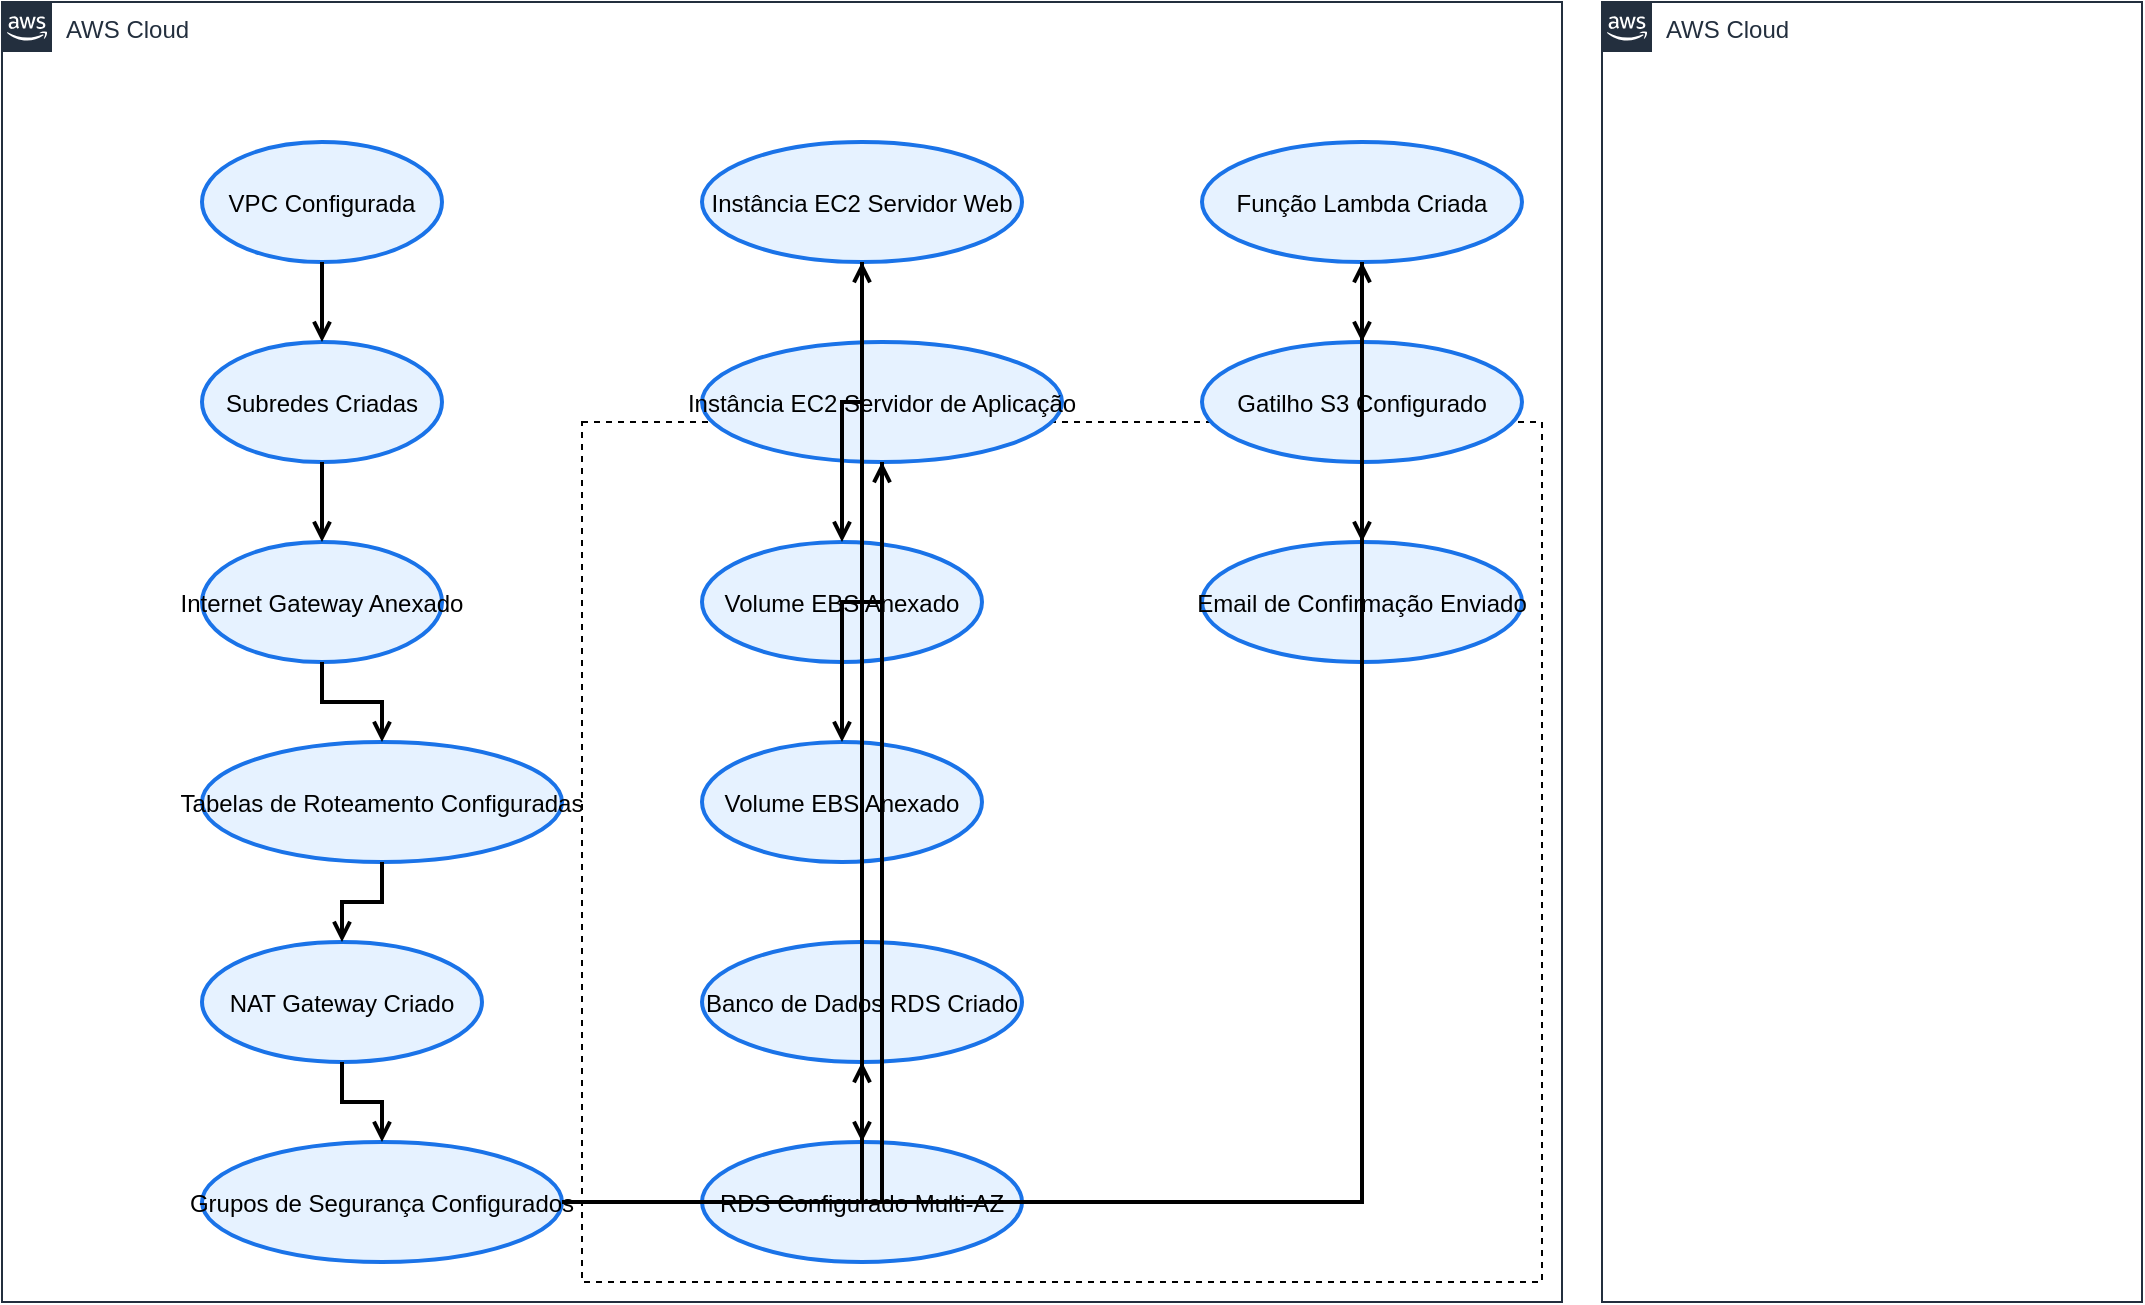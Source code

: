 <mxfile version="24.6.2" type="github">
  <diagram id="Ht1M8jgEwFfnCIfOTk4-" name="Page-1">
    <mxGraphModel dx="1422" dy="762" grid="1" gridSize="10" guides="1" tooltips="1" connect="1" arrows="1" fold="1" page="1" pageScale="1" pageWidth="1169" pageHeight="827" math="0" shadow="0">
      <root>
        <mxCell id="0" />
        <mxCell id="1" parent="0" />
        <mxCell id="UEzPUAAOIrF-is8g5C7q-107" value="" style="rounded=0;whiteSpace=wrap;html=1;labelBackgroundColor=none;fillColor=none;dashed=1;container=1;pointerEvents=0;collapsible=0;recursiveResize=0;" parent="1" vertex="1">
          <mxGeometry x="340" y="290" width="480" height="430" as="geometry" />
        </mxCell>
        <mxCell id="UEzPUAAOIrF-is8g5C7q-74" value="AWS Cloud" style="points=[[0,0],[0.25,0],[0.5,0],[0.75,0],[1,0],[1,0.25],[1,0.5],[1,0.75],[1,1],[0.75,1],[0.5,1],[0.25,1],[0,1],[0,0.75],[0,0.5],[0,0.25]];outlineConnect=0;gradientColor=none;html=1;whiteSpace=wrap;fontSize=12;fontStyle=0;shape=mxgraph.aws4.group;grIcon=mxgraph.aws4.group_aws_cloud_alt;strokeColor=#232F3E;fillColor=none;verticalAlign=top;align=left;spacingLeft=30;fontColor=#232F3E;dashed=0;labelBackgroundColor=#ffffff;container=1;pointerEvents=0;collapsible=0;recursiveResize=0;" parent="1" vertex="1">
          <mxGeometry x="50" y="80" width="780" height="650" as="geometry" />
        </mxCell>
        <mxCell id="UEzPUAAOIrF-is8g5C7q-75" value="AWS Cloud" style="points=[[0,0],[0.25,0],[0.5,0],[0.75,0],[1,0],[1,0.25],[1,0.5],[1,0.75],[1,1],[0.75,1],[0.5,1],[0.25,1],[0,1],[0,0.75],[0,0.5],[0,0.25]];outlineConnect=0;gradientColor=none;html=1;whiteSpace=wrap;fontSize=12;fontStyle=0;shape=mxgraph.aws4.group;grIcon=mxgraph.aws4.group_aws_cloud_alt;strokeColor=#232F3E;fillColor=none;verticalAlign=top;align=left;spacingLeft=30;fontColor=#232F3E;dashed=0;labelBackgroundColor=#ffffff;container=1;pointerEvents=0;collapsible=0;recursiveResize=0;" parent="1" vertex="1">
          <mxGeometry x="850" y="80" width="270" height="650" as="geometry" />
        </mxCell>
        
        <mxCell id="vpc" value="VPC Configurada" style="shape=ellipse;fillColor=#E6F2FF;strokeColor=#1A73E8;strokeWidth=2;fontColor=#000000;" parent="1" vertex="1">
          <mxGeometry x="150" y="150" width="120" height="60" as="geometry" />
        </mxCell>
        <mxCell id="subnet" value="Subredes Criadas" style="shape=ellipse;fillColor=#E6F2FF;strokeColor=#1A73E8;strokeWidth=2;fontColor=#000000;" parent="1" vertex="1">
          <mxGeometry x="150" y="250" width="120" height="60" as="geometry" />
        </mxCell>
        <mxCell id="igw" value="Internet Gateway Anexado" style="shape=ellipse;fillColor=#E6F2FF;strokeColor=#1A73E8;strokeWidth=2;fontColor=#000000;" parent="1" vertex="1">
          <mxGeometry x="150" y="350" width="120" height="60" as="geometry" />
        </mxCell>
        <mxCell id="routing" value="Tabelas de Roteamento Configuradas" style="shape=ellipse;fillColor=#E6F2FF;strokeColor=#1A73E8;strokeWidth=2;fontColor=#000000;" parent="1" vertex="1">
          <mxGeometry x="150" y="450" width="180" height="60" as="geometry" />
        </mxCell>
        <mxCell id="nat" value="NAT Gateway Criado" style="shape=ellipse;fillColor=#E6F2FF;strokeColor=#1A73E8;strokeWidth=2;fontColor=#000000;" parent="1" vertex="1">
          <mxGeometry x="150" y="550" width="140" height="60" as="geometry" />
        </mxCell>
        <mxCell id="sg" value="Grupos de Segurança Configurados" style="shape=ellipse;fillColor=#E6F2FF;strokeColor=#1A73E8;strokeWidth=2;fontColor=#000000;" parent="1" vertex="1">
          <mxGeometry x="150" y="650" width="180" height="60" as="geometry" />
        </mxCell>
        <mxCell id="webserver" value="Instância EC2 Servidor Web" style="shape=ellipse;fillColor=#E6F2FF;strokeColor=#1A73E8;strokeWidth=2;fontColor=#000000;" parent="1" vertex="1">
          <mxGeometry x="400" y="150" width="160" height="60" as="geometry" />
        </mxCell>
        <mxCell id="appserver" value="Instância EC2 Servidor de Aplicação" style="shape=ellipse;fillColor=#E6F2FF;strokeColor=#1A73E8;strokeWidth=2;fontColor=#000000;" parent="1" vertex="1">
          <mxGeometry x="400" y="250" width="180" height="60" as="geometry" />
        </mxCell>
        <mxCell id="ebsweb" value="Volume EBS Anexado" style="shape=ellipse;fillColor=#E6F2FF;strokeColor=#1A73E8;strokeWidth=2;fontColor=#000000;" parent="1" vertex="1">
          <mxGeometry x="400" y="350" width="140" height="60" as="geometry" />
        </mxCell>
        <mxCell id="ebsapp" value="Volume EBS Anexado" style="shape=ellipse;fillColor=#E6F2FF;strokeColor=#1A73E8;strokeWidth=2;fontColor=#000000;" parent="1" vertex="1">
          <mxGeometry x="400" y="450" width="140" height="60" as="geometry" />
        </mxCell>
        <mxCell id="rds" value="Banco de Dados RDS Criado" style="shape=ellipse;fillColor=#E6F2FF;strokeColor=#1A73E8;strokeWidth=2;fontColor=#000000;" parent="1" vertex="1">
          <mxGeometry x="400" y="550" width="160" height="60" as="geometry" />
        </mxCell>
        <mxCell id="multiAZ" value="RDS Configurado Multi-AZ" style="shape=ellipse;fillColor=#E6F2FF;strokeColor=#1A73E8;strokeWidth=2;fontColor=#000000;" parent="1" vertex="1">
          <mxGeometry x="400" y="650" width="160" height="60" as="geometry" />
        </mxCell>
        <mxCell id="lambda" value="Função Lambda Criada" style="shape=ellipse;fillColor=#E6F2FF;strokeColor=#1A73E8;strokeWidth=2;fontColor=#000000;" parent="1" vertex="1">
          <mxGeometry x="650" y="150" width="160" height="60" as="geometry" />
        </mxCell>
        <mxCell id="s3trigger" value="Gatilho S3 Configurado" style="shape=ellipse;fillColor=#E6F2FF;strokeColor=#1A73E8;strokeWidth=2;fontColor=#000000;" parent="1" vertex="1">
          <mxGeometry x="650" y="250" width="160" height="60" as="geometry" />
        </mxCell>
        <mxCell id="email" value="Email de Confirmação Enviado" style="shape=ellipse;fillColor=#E6F2FF;strokeColor=#1A73E8;strokeWidth=2;fontColor=#000000;" parent="1" vertex="1">
          <mxGeometry x="650" y="350" width="160" height="60" as="geometry" />
        </mxCell>

        <mxCell id="edge1" value="" style="edgeStyle=orthogonalEdgeStyle;rounded=0;orthogonalLoop=1;jettySize=auto;html=1;endArrow=open;endFill=0;strokeWidth=2;" parent="1" source="vpc" target="subnet" edge="1">
          <mxGeometry relative="1" as="geometry" />
        </mxCell>
        <mxCell id="edge2" value="" style="edgeStyle=orthogonalEdgeStyle;rounded=0;orthogonalLoop=1;jettySize=auto;html=1;endArrow=open;endFill=0;strokeWidth=2;" parent="1" source="subnet" target="igw" edge="1">
          <mxGeometry relative="1" as="geometry" />
        </mxCell>
        <mxCell id="edge3" value="" style="edgeStyle=orthogonalEdgeStyle;rounded=0;orthogonalLoop=1;jettySize=auto;html=1;endArrow=open;endFill=0;strokeWidth=2;" parent="1" source="igw" target="routing" edge="1">
          <mxGeometry relative="1" as="geometry" />
        </mxCell>
        <mxCell id="edge4" value="" style="edgeStyle=orthogonalEdgeStyle;rounded=0;orthogonalLoop=1;jettySize=auto;html=1;endArrow=open;endFill=0;strokeWidth=2;" parent="1" source="routing" target="nat" edge="1">
          <mxGeometry relative="1" as="geometry" />
        </mxCell>
        <mxCell id="edge5" value="" style="edgeStyle=orthogonalEdgeStyle;rounded=0;orthogonalLoop=1;jettySize=auto;html=1;endArrow=open;endFill=0;strokeWidth=2;" parent="1" source="nat" target="sg" edge="1">
          <mxGeometry relative="1" as="geometry" />
        </mxCell>
        <mxCell id="edge6" value="" style="edgeStyle=orthogonalEdgeStyle;rounded=0;orthogonalLoop=1;jettySize=auto;html=1;endArrow=open;endFill=0;strokeWidth=2;" parent="1" source="sg" target="webserver" edge="1">
          <mxGeometry relative="1" as="geometry" />
        </mxCell>
        <mxCell id="edge7" value="" style="edgeStyle=orthogonalEdgeStyle;rounded=0;orthogonalLoop=1;jettySize=auto;html=1;endArrow=open;endFill=0;strokeWidth=2;" parent="1" source="sg" target="appserver" edge="1">
          <mxGeometry relative="1" as="geometry" />
        </mxCell>
        <mxCell id="edge8" value="" style="edgeStyle=orthogonalEdgeStyle;rounded=0;orthogonalLoop=1;jettySize=auto;html=1;endArrow=open;endFill=0;strokeWidth=2;" parent="1" source="webserver" target="ebsweb" edge="1">
          <mxGeometry relative="1" as="geometry" />
        </mxCell>
        <mxCell id="edge9" value="" style="edgeStyle=orthogonalEdgeStyle;rounded=0;orthogonalLoop=1;jettySize=auto;html=1;endArrow=open;endFill=0;strokeWidth=2;" parent="1" source="appserver" target="ebsapp" edge="1">
          <mxGeometry relative="1" as="geometry" />
        </mxCell>
        <mxCell id="edge10" value="" style="edgeStyle=orthogonalEdgeStyle;rounded=0;orthogonalLoop=1;jettySize=auto;html=1;endArrow=open;endFill=0;strokeWidth=2;" parent="1" source="sg" target="rds" edge="1">
          <mxGeometry relative="1" as="geometry" />
        </mxCell>
        <mxCell id="edge11" value="" style="edgeStyle=orthogonalEdgeStyle;rounded=0;orthogonalLoop=1;jettySize=auto;html=1;endArrow=open;endFill=0;strokeWidth=2;" parent="1" source="rds" target="multiAZ" edge="1">
          <mxGeometry relative="1" as="geometry" />
        </mxCell>
        <mxCell id="edge12" value="" style="edgeStyle=orthogonalEdgeStyle;rounded=0;orthogonalLoop=1;jettySize=auto;html=1;endArrow=open;endFill=0;strokeWidth=2;" parent="1" source="sg" target="lambda" edge="1">
          <mxGeometry relative="1" as="geometry" />
        </mxCell>
        <mxCell id="edge13" value="" style="edgeStyle=orthogonalEdgeStyle;rounded=0;orthogonalLoop=1;jettySize=auto;html=1;endArrow=open;endFill=0;strokeWidth=2;" parent="1" source="lambda" target="s3trigger" edge="1">
          <mxGeometry relative="1" as="geometry" />
        </mxCell>
        <mxCell id="edge14" value="" style="edgeStyle=orthogonalEdgeStyle;rounded=0;orthogonalLoop=1;jettySize=auto;html=1;endArrow=open;endFill=0;strokeWidth=2;" parent="1" source="s3trigger" target="email" edge="1">
          <mxGeometry relative="1" as="geometry" />
        </mxCell>
      </root>
    </mxGraphModel>
  </diagram>
</mxfile>
